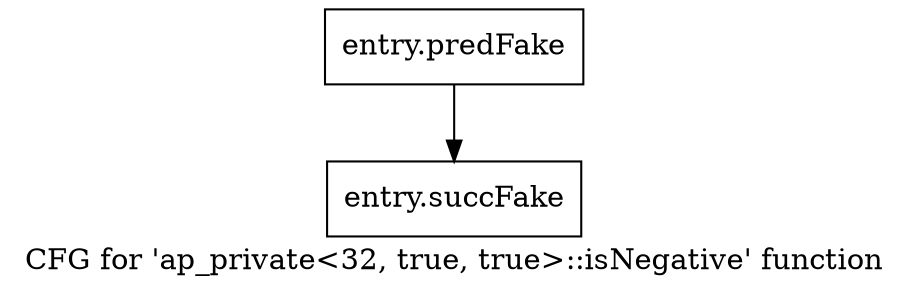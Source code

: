 digraph "CFG for 'ap_private\<32, true, true\>::isNegative' function" {
	label="CFG for 'ap_private\<32, true, true\>::isNegative' function";

	Node0x57db100 [shape=record,filename="",linenumber="",label="{entry.predFake}"];
	Node0x57db100 -> Node0x58538f0[ callList="" memoryops="" filename="/home/omerfaruk/tools/Xilinx/Vitis_HLS/2023.2/include/etc/ap_private.h" execusionnum="3"];
	Node0x58538f0 [shape=record,filename="/home/omerfaruk/tools/Xilinx/Vitis_HLS/2023.2/include/etc/ap_private.h",linenumber="1742",label="{entry.succFake}"];
}
